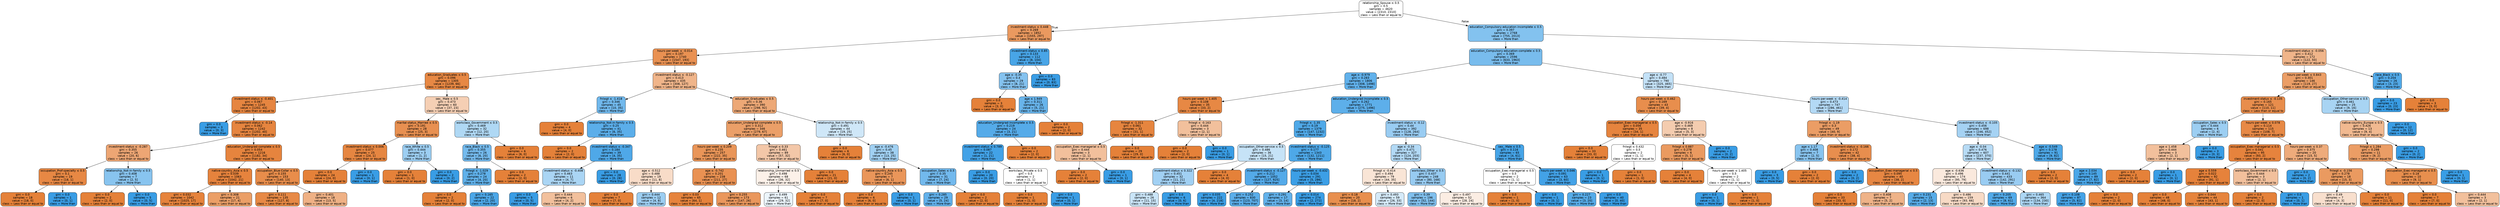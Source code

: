 digraph Tree {
node [shape=box, style="filled, rounded", color="black", fontname=helvetica] ;
edge [fontname=helvetica] ;
0 [label=<relationship_Spouse &le; 0.5<br/>gini = 0.5<br/>samples = 4620<br/>value = [2310, 2310]<br/>class = Less than or equal to>, fillcolor="#e5813900"] ;
1 [label=<investment-status &le; 0.448<br/>gini = 0.269<br/>samples = 1852<br/>value = [1555, 297]<br/>class = Less than or equal to>, fillcolor="#e58139ce"] ;
0 -> 1 [labeldistance=2.5, labelangle=45, headlabel="True"] ;
2 [label=<hours-per-week &le; -0.014<br/>gini = 0.197<br/>samples = 1740<br/>value = [1547, 193]<br/>class = Less than or equal to>, fillcolor="#e58139df"] ;
1 -> 2 ;
3 [label=<education_Graduates &le; 0.5<br/>gini = 0.096<br/>samples = 1305<br/>value = [1239, 66]<br/>class = Less than or equal to>, fillcolor="#e58139f1"] ;
2 -> 3 ;
4 [label=<investment-status &le; -0.401<br/>gini = 0.067<br/>samples = 1245<br/>value = [1202, 43]<br/>class = Less than or equal to>, fillcolor="#e58139f6"] ;
3 -> 4 ;
5 [label=<gini = 0.0<br/>samples = 3<br/>value = [0, 3]<br/>class = More than>, fillcolor="#399de5ff"] ;
4 -> 5 ;
6 [label=<investment-status &le; -0.14<br/>gini = 0.062<br/>samples = 1242<br/>value = [1202, 40]<br/>class = Less than or equal to>, fillcolor="#e58139f7"] ;
4 -> 6 ;
7 [label=<investment-status &le; -0.287<br/>gini = 0.355<br/>samples = 26<br/>value = [20, 6]<br/>class = Less than or equal to>, fillcolor="#e58139b3"] ;
6 -> 7 ;
8 [label=<occupation_Prof-specialty &le; 0.5<br/>gini = 0.1<br/>samples = 19<br/>value = [18, 1]<br/>class = Less than or equal to>, fillcolor="#e58139f1"] ;
7 -> 8 ;
9 [label=<gini = 0.0<br/>samples = 18<br/>value = [18, 0]<br/>class = Less than or equal to>, fillcolor="#e58139ff"] ;
8 -> 9 ;
10 [label=<gini = 0.0<br/>samples = 1<br/>value = [0, 1]<br/>class = More than>, fillcolor="#399de5ff"] ;
8 -> 10 ;
11 [label=<relationship_Not-in-family &le; 0.5<br/>gini = 0.408<br/>samples = 7<br/>value = [2, 5]<br/>class = More than>, fillcolor="#399de599"] ;
7 -> 11 ;
12 [label=<gini = 0.0<br/>samples = 2<br/>value = [2, 0]<br/>class = Less than or equal to>, fillcolor="#e58139ff"] ;
11 -> 12 ;
13 [label=<gini = 0.0<br/>samples = 5<br/>value = [0, 5]<br/>class = More than>, fillcolor="#399de5ff"] ;
11 -> 13 ;
14 [label=<education_Undergrad-complete &le; 0.5<br/>gini = 0.054<br/>samples = 1216<br/>value = [1182, 34]<br/>class = Less than or equal to>, fillcolor="#e58139f8"] ;
6 -> 14 ;
15 [label=<native-country_Asia &le; 0.5<br/>gini = 0.039<br/>samples = 1063<br/>value = [1042, 21]<br/>class = Less than or equal to>, fillcolor="#e58139fa"] ;
14 -> 15 ;
16 [label=<gini = 0.032<br/>samples = 1042<br/>value = [1025, 17]<br/>class = Less than or equal to>, fillcolor="#e58139fb"] ;
15 -> 16 ;
17 [label=<gini = 0.308<br/>samples = 21<br/>value = [17, 4]<br/>class = Less than or equal to>, fillcolor="#e58139c3"] ;
15 -> 17 ;
18 [label=<occupation_Blue-Collar &le; 0.5<br/>gini = 0.155<br/>samples = 153<br/>value = [140, 13]<br/>class = Less than or equal to>, fillcolor="#e58139e7"] ;
14 -> 18 ;
19 [label=<gini = 0.111<br/>samples = 135<br/>value = [127, 8]<br/>class = Less than or equal to>, fillcolor="#e58139ef"] ;
18 -> 19 ;
20 [label=<gini = 0.401<br/>samples = 18<br/>value = [13, 5]<br/>class = Less than or equal to>, fillcolor="#e581399d"] ;
18 -> 20 ;
21 [label=<sex_ Male &le; 0.5<br/>gini = 0.473<br/>samples = 60<br/>value = [37, 23]<br/>class = Less than or equal to>, fillcolor="#e5813960"] ;
3 -> 21 ;
22 [label=<marital-status_Married &le; 0.5<br/>gini = 0.191<br/>samples = 28<br/>value = [25, 3]<br/>class = Less than or equal to>, fillcolor="#e58139e0"] ;
21 -> 22 ;
23 [label=<investment-status &le; 0.006<br/>gini = 0.077<br/>samples = 25<br/>value = [24, 1]<br/>class = Less than or equal to>, fillcolor="#e58139f4"] ;
22 -> 23 ;
24 [label=<gini = 0.0<br/>samples = 24<br/>value = [24, 0]<br/>class = Less than or equal to>, fillcolor="#e58139ff"] ;
23 -> 24 ;
25 [label=<gini = 0.0<br/>samples = 1<br/>value = [0, 1]<br/>class = More than>, fillcolor="#399de5ff"] ;
23 -> 25 ;
26 [label=<race_White &le; 0.5<br/>gini = 0.444<br/>samples = 3<br/>value = [1, 2]<br/>class = More than>, fillcolor="#399de57f"] ;
22 -> 26 ;
27 [label=<gini = 0.0<br/>samples = 1<br/>value = [1, 0]<br/>class = Less than or equal to>, fillcolor="#e58139ff"] ;
26 -> 27 ;
28 [label=<gini = 0.0<br/>samples = 2<br/>value = [0, 2]<br/>class = More than>, fillcolor="#399de5ff"] ;
26 -> 28 ;
29 [label=<workclass_Government &le; 0.5<br/>gini = 0.469<br/>samples = 32<br/>value = [12, 20]<br/>class = More than>, fillcolor="#399de566"] ;
21 -> 29 ;
30 [label=<race_Black &le; 0.5<br/>gini = 0.355<br/>samples = 26<br/>value = [6, 20]<br/>class = More than>, fillcolor="#399de5b3"] ;
29 -> 30 ;
31 [label=<fnlwgt &le; -1.029<br/>gini = 0.278<br/>samples = 24<br/>value = [4, 20]<br/>class = More than>, fillcolor="#399de5cc"] ;
30 -> 31 ;
32 [label=<gini = 0.0<br/>samples = 2<br/>value = [2, 0]<br/>class = Less than or equal to>, fillcolor="#e58139ff"] ;
31 -> 32 ;
33 [label=<gini = 0.165<br/>samples = 22<br/>value = [2, 20]<br/>class = More than>, fillcolor="#399de5e6"] ;
31 -> 33 ;
34 [label=<gini = 0.0<br/>samples = 2<br/>value = [2, 0]<br/>class = Less than or equal to>, fillcolor="#e58139ff"] ;
30 -> 34 ;
35 [label=<gini = 0.0<br/>samples = 6<br/>value = [6, 0]<br/>class = Less than or equal to>, fillcolor="#e58139ff"] ;
29 -> 35 ;
36 [label=<investment-status &le; -0.127<br/>gini = 0.413<br/>samples = 435<br/>value = [308, 127]<br/>class = Less than or equal to>, fillcolor="#e5813996"] ;
2 -> 36 ;
37 [label=<fnlwgt &le; -1.418<br/>gini = 0.346<br/>samples = 45<br/>value = [10, 35]<br/>class = More than>, fillcolor="#399de5b6"] ;
36 -> 37 ;
38 [label=<gini = 0.0<br/>samples = 4<br/>value = [4, 0]<br/>class = Less than or equal to>, fillcolor="#e58139ff"] ;
37 -> 38 ;
39 [label=<relationship_Not-in-family &le; 0.5<br/>gini = 0.25<br/>samples = 41<br/>value = [6, 35]<br/>class = More than>, fillcolor="#399de5d3"] ;
37 -> 39 ;
40 [label=<gini = 0.0<br/>samples = 2<br/>value = [2, 0]<br/>class = Less than or equal to>, fillcolor="#e58139ff"] ;
39 -> 40 ;
41 [label=<investment-status &le; -0.347<br/>gini = 0.184<br/>samples = 39<br/>value = [4, 35]<br/>class = More than>, fillcolor="#399de5e2"] ;
39 -> 41 ;
42 [label=<investment-status &le; -0.408<br/>gini = 0.463<br/>samples = 11<br/>value = [4, 7]<br/>class = More than>, fillcolor="#399de56d"] ;
41 -> 42 ;
43 [label=<gini = 0.0<br/>samples = 5<br/>value = [0, 5]<br/>class = More than>, fillcolor="#399de5ff"] ;
42 -> 43 ;
44 [label=<gini = 0.444<br/>samples = 6<br/>value = [4, 2]<br/>class = Less than or equal to>, fillcolor="#e581397f"] ;
42 -> 44 ;
45 [label=<gini = 0.0<br/>samples = 28<br/>value = [0, 28]<br/>class = More than>, fillcolor="#399de5ff"] ;
41 -> 45 ;
46 [label=<education_Graduates &le; 0.5<br/>gini = 0.36<br/>samples = 390<br/>value = [298, 92]<br/>class = Less than or equal to>, fillcolor="#e58139b0"] ;
36 -> 46 ;
47 [label=<education_Undergrad-complete &le; 0.5<br/>gini = 0.312<br/>samples = 346<br/>value = [279, 67]<br/>class = Less than or equal to>, fillcolor="#e58139c2"] ;
46 -> 47 ;
48 [label=<hours-per-week &le; 0.209<br/>gini = 0.235<br/>samples = 257<br/>value = [222, 35]<br/>class = Less than or equal to>, fillcolor="#e58139d7"] ;
47 -> 48 ;
49 [label=<age &le; -0.512<br/>gini = 0.488<br/>samples = 19<br/>value = [11, 8]<br/>class = Less than or equal to>, fillcolor="#e5813946"] ;
48 -> 49 ;
50 [label=<gini = 0.0<br/>samples = 7<br/>value = [7, 0]<br/>class = Less than or equal to>, fillcolor="#e58139ff"] ;
49 -> 50 ;
51 [label=<gini = 0.444<br/>samples = 12<br/>value = [4, 8]<br/>class = More than>, fillcolor="#399de57f"] ;
49 -> 51 ;
52 [label=<age &le; -0.742<br/>gini = 0.201<br/>samples = 238<br/>value = [211, 27]<br/>class = Less than or equal to>, fillcolor="#e58139de"] ;
48 -> 52 ;
53 [label=<gini = 0.03<br/>samples = 65<br/>value = [64, 1]<br/>class = Less than or equal to>, fillcolor="#e58139fb"] ;
52 -> 53 ;
54 [label=<gini = 0.255<br/>samples = 173<br/>value = [147, 26]<br/>class = Less than or equal to>, fillcolor="#e58139d2"] ;
52 -> 54 ;
55 [label=<fnlwgt &le; 0.33<br/>gini = 0.461<br/>samples = 89<br/>value = [57, 32]<br/>class = Less than or equal to>, fillcolor="#e5813970"] ;
47 -> 55 ;
56 [label=<relationship_Unmarried &le; 0.5<br/>gini = 0.498<br/>samples = 68<br/>value = [36, 32]<br/>class = Less than or equal to>, fillcolor="#e581391c"] ;
55 -> 56 ;
57 [label=<gini = 0.499<br/>samples = 61<br/>value = [29, 32]<br/>class = More than>, fillcolor="#399de518"] ;
56 -> 57 ;
58 [label=<gini = 0.0<br/>samples = 7<br/>value = [7, 0]<br/>class = Less than or equal to>, fillcolor="#e58139ff"] ;
56 -> 58 ;
59 [label=<gini = 0.0<br/>samples = 21<br/>value = [21, 0]<br/>class = Less than or equal to>, fillcolor="#e58139ff"] ;
55 -> 59 ;
60 [label=<relationship_Not-in-family &le; 0.5<br/>gini = 0.491<br/>samples = 44<br/>value = [19, 25]<br/>class = More than>, fillcolor="#399de53d"] ;
46 -> 60 ;
61 [label=<gini = 0.0<br/>samples = 6<br/>value = [6, 0]<br/>class = Less than or equal to>, fillcolor="#e58139ff"] ;
60 -> 61 ;
62 [label=<age &le; -0.476<br/>gini = 0.45<br/>samples = 38<br/>value = [13, 25]<br/>class = More than>, fillcolor="#399de57a"] ;
60 -> 62 ;
63 [label=<native-country_Asia &le; 0.5<br/>gini = 0.245<br/>samples = 7<br/>value = [6, 1]<br/>class = Less than or equal to>, fillcolor="#e58139d4"] ;
62 -> 63 ;
64 [label=<gini = 0.0<br/>samples = 6<br/>value = [6, 0]<br/>class = Less than or equal to>, fillcolor="#e58139ff"] ;
63 -> 64 ;
65 [label=<gini = 0.0<br/>samples = 1<br/>value = [0, 1]<br/>class = More than>, fillcolor="#399de5ff"] ;
63 -> 65 ;
66 [label=<occupation_Sales &le; 0.5<br/>gini = 0.35<br/>samples = 31<br/>value = [7, 24]<br/>class = More than>, fillcolor="#399de5b5"] ;
62 -> 66 ;
67 [label=<gini = 0.285<br/>samples = 29<br/>value = [5, 24]<br/>class = More than>, fillcolor="#399de5ca"] ;
66 -> 67 ;
68 [label=<gini = 0.0<br/>samples = 2<br/>value = [2, 0]<br/>class = Less than or equal to>, fillcolor="#e58139ff"] ;
66 -> 68 ;
69 [label=<investment-status &le; 0.85<br/>gini = 0.133<br/>samples = 112<br/>value = [8, 104]<br/>class = More than>, fillcolor="#399de5eb"] ;
1 -> 69 ;
70 [label=<age &le; -0.35<br/>gini = 0.4<br/>samples = 29<br/>value = [8, 21]<br/>class = More than>, fillcolor="#399de59e"] ;
69 -> 70 ;
71 [label=<gini = 0.0<br/>samples = 3<br/>value = [3, 0]<br/>class = Less than or equal to>, fillcolor="#e58139ff"] ;
70 -> 71 ;
72 [label=<age &le; 1.949<br/>gini = 0.311<br/>samples = 26<br/>value = [5, 21]<br/>class = More than>, fillcolor="#399de5c2"] ;
70 -> 72 ;
73 [label=<education_Undergrad-incomplete &le; 0.5<br/>gini = 0.219<br/>samples = 24<br/>value = [3, 21]<br/>class = More than>, fillcolor="#399de5db"] ;
72 -> 73 ;
74 [label=<investment-status &le; 0.789<br/>gini = 0.087<br/>samples = 22<br/>value = [1, 21]<br/>class = More than>, fillcolor="#399de5f3"] ;
73 -> 74 ;
75 [label=<gini = 0.0<br/>samples = 20<br/>value = [0, 20]<br/>class = More than>, fillcolor="#399de5ff"] ;
74 -> 75 ;
76 [label=<workclass_Private &le; 0.5<br/>gini = 0.5<br/>samples = 2<br/>value = [1, 1]<br/>class = Less than or equal to>, fillcolor="#e5813900"] ;
74 -> 76 ;
77 [label=<gini = 0.0<br/>samples = 1<br/>value = [1, 0]<br/>class = Less than or equal to>, fillcolor="#e58139ff"] ;
76 -> 77 ;
78 [label=<gini = 0.0<br/>samples = 1<br/>value = [0, 1]<br/>class = More than>, fillcolor="#399de5ff"] ;
76 -> 78 ;
79 [label=<gini = 0.0<br/>samples = 2<br/>value = [2, 0]<br/>class = Less than or equal to>, fillcolor="#e58139ff"] ;
73 -> 79 ;
80 [label=<gini = 0.0<br/>samples = 2<br/>value = [2, 0]<br/>class = Less than or equal to>, fillcolor="#e58139ff"] ;
72 -> 80 ;
81 [label=<gini = 0.0<br/>samples = 83<br/>value = [0, 83]<br/>class = More than>, fillcolor="#399de5ff"] ;
69 -> 81 ;
82 [label=<education_Compulsory-education-incomplete &le; 0.5<br/>gini = 0.397<br/>samples = 2768<br/>value = [755, 2013]<br/>class = More than>, fillcolor="#399de59f"] ;
0 -> 82 [labeldistance=2.5, labelangle=-45, headlabel="False"] ;
83 [label=<education_Compulsory-education-complete &le; 0.5<br/>gini = 0.369<br/>samples = 2596<br/>value = [633, 1963]<br/>class = More than>, fillcolor="#399de5ad"] ;
82 -> 83 ;
84 [label=<age &le; -0.979<br/>gini = 0.283<br/>samples = 1806<br/>value = [308, 1498]<br/>class = More than>, fillcolor="#399de5cb"] ;
83 -> 84 ;
85 [label=<hours-per-week &le; 1.405<br/>gini = 0.108<br/>samples = 35<br/>value = [33, 2]<br/>class = Less than or equal to>, fillcolor="#e58139f0"] ;
84 -> 85 ;
86 [label=<fnlwgt &le; -1.311<br/>gini = 0.061<br/>samples = 32<br/>value = [31, 1]<br/>class = Less than or equal to>, fillcolor="#e58139f7"] ;
85 -> 86 ;
87 [label=<occupation_Exec-managerial &le; 0.5<br/>gini = 0.444<br/>samples = 3<br/>value = [2, 1]<br/>class = Less than or equal to>, fillcolor="#e581397f"] ;
86 -> 87 ;
88 [label=<gini = 0.0<br/>samples = 2<br/>value = [2, 0]<br/>class = Less than or equal to>, fillcolor="#e58139ff"] ;
87 -> 88 ;
89 [label=<gini = 0.0<br/>samples = 1<br/>value = [0, 1]<br/>class = More than>, fillcolor="#399de5ff"] ;
87 -> 89 ;
90 [label=<gini = 0.0<br/>samples = 29<br/>value = [29, 0]<br/>class = Less than or equal to>, fillcolor="#e58139ff"] ;
86 -> 90 ;
91 [label=<fnlwgt &le; -0.163<br/>gini = 0.444<br/>samples = 3<br/>value = [2, 1]<br/>class = Less than or equal to>, fillcolor="#e581397f"] ;
85 -> 91 ;
92 [label=<gini = 0.0<br/>samples = 2<br/>value = [2, 0]<br/>class = Less than or equal to>, fillcolor="#e58139ff"] ;
91 -> 92 ;
93 [label=<gini = 0.0<br/>samples = 1<br/>value = [0, 1]<br/>class = More than>, fillcolor="#399de5ff"] ;
91 -> 93 ;
94 [label=<education_Undergrad-incomplete &le; 0.5<br/>gini = 0.262<br/>samples = 1771<br/>value = [275, 1496]<br/>class = More than>, fillcolor="#399de5d0"] ;
84 -> 94 ;
95 [label=<fnlwgt &le; -1.35<br/>gini = 0.19<br/>samples = 1379<br/>value = [147, 1232]<br/>class = More than>, fillcolor="#399de5e1"] ;
94 -> 95 ;
96 [label=<occupation_Other-service &le; 0.5<br/>gini = 0.486<br/>samples = 36<br/>value = [15, 21]<br/>class = More than>, fillcolor="#399de549"] ;
95 -> 96 ;
97 [label=<investment-status &le; 0.322<br/>gini = 0.451<br/>samples = 32<br/>value = [11, 21]<br/>class = More than>, fillcolor="#399de579"] ;
96 -> 97 ;
98 [label=<gini = 0.488<br/>samples = 26<br/>value = [11, 15]<br/>class = More than>, fillcolor="#399de544"] ;
97 -> 98 ;
99 [label=<gini = 0.0<br/>samples = 6<br/>value = [0, 6]<br/>class = More than>, fillcolor="#399de5ff"] ;
97 -> 99 ;
100 [label=<gini = 0.0<br/>samples = 4<br/>value = [4, 0]<br/>class = Less than or equal to>, fillcolor="#e58139ff"] ;
96 -> 100 ;
101 [label=<investment-status &le; -0.125<br/>gini = 0.177<br/>samples = 1343<br/>value = [132, 1211]<br/>class = More than>, fillcolor="#399de5e3"] ;
95 -> 101 ;
102 [label=<investment-status &le; -0.127<br/>gini = 0.212<br/>samples = 1052<br/>value = [127, 925]<br/>class = More than>, fillcolor="#399de5dc"] ;
101 -> 102 ;
103 [label=<gini = 0.035<br/>samples = 222<br/>value = [4, 218]<br/>class = More than>, fillcolor="#399de5fa"] ;
102 -> 103 ;
104 [label=<gini = 0.252<br/>samples = 830<br/>value = [123, 707]<br/>class = More than>, fillcolor="#399de5d3"] ;
102 -> 104 ;
105 [label=<hours-per-week &le; -0.432<br/>gini = 0.034<br/>samples = 291<br/>value = [5, 286]<br/>class = More than>, fillcolor="#399de5fb"] ;
101 -> 105 ;
106 [label=<gini = 0.291<br/>samples = 17<br/>value = [3, 14]<br/>class = More than>, fillcolor="#399de5c8"] ;
105 -> 106 ;
107 [label=<gini = 0.014<br/>samples = 274<br/>value = [2, 272]<br/>class = More than>, fillcolor="#399de5fd"] ;
105 -> 107 ;
108 [label=<investment-status &le; -0.12<br/>gini = 0.44<br/>samples = 392<br/>value = [128, 264]<br/>class = More than>, fillcolor="#399de583"] ;
94 -> 108 ;
109 [label=<age &le; -0.34<br/>gini = 0.471<br/>samples = 327<br/>value = [124, 203]<br/>class = More than>, fillcolor="#399de563"] ;
108 -> 109 ;
110 [label=<fnlwgt &le; -0.414<br/>gini = 0.494<br/>samples = 79<br/>value = [44, 35]<br/>class = Less than or equal to>, fillcolor="#e5813934"] ;
109 -> 110 ;
111 [label=<gini = 0.18<br/>samples = 20<br/>value = [18, 2]<br/>class = Less than or equal to>, fillcolor="#e58139e3"] ;
110 -> 111 ;
112 [label=<gini = 0.493<br/>samples = 59<br/>value = [26, 33]<br/>class = More than>, fillcolor="#399de536"] ;
110 -> 112 ;
113 [label=<workclass_Other &le; 0.5<br/>gini = 0.437<br/>samples = 248<br/>value = [80, 168]<br/>class = More than>, fillcolor="#399de586"] ;
109 -> 113 ;
114 [label=<gini = 0.39<br/>samples = 196<br/>value = [52, 144]<br/>class = More than>, fillcolor="#399de5a3"] ;
113 -> 114 ;
115 [label=<gini = 0.497<br/>samples = 52<br/>value = [28, 24]<br/>class = Less than or equal to>, fillcolor="#e5813924"] ;
113 -> 115 ;
116 [label=<sex_ Male &le; 0.5<br/>gini = 0.116<br/>samples = 65<br/>value = [4, 61]<br/>class = More than>, fillcolor="#399de5ee"] ;
108 -> 116 ;
117 [label=<occupation_Exec-managerial &le; 0.5<br/>gini = 0.5<br/>samples = 2<br/>value = [1, 1]<br/>class = Less than or equal to>, fillcolor="#e5813900"] ;
116 -> 117 ;
118 [label=<gini = 0.0<br/>samples = 1<br/>value = [1, 0]<br/>class = Less than or equal to>, fillcolor="#e58139ff"] ;
117 -> 118 ;
119 [label=<gini = 0.0<br/>samples = 1<br/>value = [0, 1]<br/>class = More than>, fillcolor="#399de5ff"] ;
117 -> 119 ;
120 [label=<hours-per-week &le; 0.046<br/>gini = 0.091<br/>samples = 63<br/>value = [3, 60]<br/>class = More than>, fillcolor="#399de5f2"] ;
116 -> 120 ;
121 [label=<gini = 0.227<br/>samples = 23<br/>value = [3, 20]<br/>class = More than>, fillcolor="#399de5d9"] ;
120 -> 121 ;
122 [label=<gini = 0.0<br/>samples = 40<br/>value = [0, 40]<br/>class = More than>, fillcolor="#399de5ff"] ;
120 -> 122 ;
123 [label=<age &le; -0.77<br/>gini = 0.484<br/>samples = 790<br/>value = [325, 465]<br/>class = More than>, fillcolor="#399de54d"] ;
83 -> 123 ;
124 [label=<hours-per-week &le; 0.462<br/>gini = 0.169<br/>samples = 43<br/>value = [39, 4]<br/>class = Less than or equal to>, fillcolor="#e58139e5"] ;
123 -> 124 ;
125 [label=<occupation_Exec-managerial &le; 0.5<br/>gini = 0.056<br/>samples = 35<br/>value = [34, 1]<br/>class = Less than or equal to>, fillcolor="#e58139f8"] ;
124 -> 125 ;
126 [label=<gini = 0.0<br/>samples = 33<br/>value = [33, 0]<br/>class = Less than or equal to>, fillcolor="#e58139ff"] ;
125 -> 126 ;
127 [label=<fnlwgt &le; 0.432<br/>gini = 0.5<br/>samples = 2<br/>value = [1, 1]<br/>class = Less than or equal to>, fillcolor="#e5813900"] ;
125 -> 127 ;
128 [label=<gini = 0.0<br/>samples = 1<br/>value = [0, 1]<br/>class = More than>, fillcolor="#399de5ff"] ;
127 -> 128 ;
129 [label=<gini = 0.0<br/>samples = 1<br/>value = [1, 0]<br/>class = Less than or equal to>, fillcolor="#e58139ff"] ;
127 -> 129 ;
130 [label=<age &le; -0.916<br/>gini = 0.469<br/>samples = 8<br/>value = [5, 3]<br/>class = Less than or equal to>, fillcolor="#e5813966"] ;
124 -> 130 ;
131 [label=<fnlwgt &le; 0.887<br/>gini = 0.278<br/>samples = 6<br/>value = [5, 1]<br/>class = Less than or equal to>, fillcolor="#e58139cc"] ;
130 -> 131 ;
132 [label=<gini = 0.0<br/>samples = 4<br/>value = [4, 0]<br/>class = Less than or equal to>, fillcolor="#e58139ff"] ;
131 -> 132 ;
133 [label=<hours-per-week &le; 1.405<br/>gini = 0.5<br/>samples = 2<br/>value = [1, 1]<br/>class = Less than or equal to>, fillcolor="#e5813900"] ;
131 -> 133 ;
134 [label=<gini = 0.0<br/>samples = 1<br/>value = [0, 1]<br/>class = More than>, fillcolor="#399de5ff"] ;
133 -> 134 ;
135 [label=<gini = 0.0<br/>samples = 1<br/>value = [1, 0]<br/>class = Less than or equal to>, fillcolor="#e58139ff"] ;
133 -> 135 ;
136 [label=<gini = 0.0<br/>samples = 2<br/>value = [0, 2]<br/>class = More than>, fillcolor="#399de5ff"] ;
130 -> 136 ;
137 [label=<hours-per-week &le; -0.414<br/>gini = 0.473<br/>samples = 747<br/>value = [286, 461]<br/>class = More than>, fillcolor="#399de561"] ;
123 -> 137 ;
138 [label=<fnlwgt &le; -1.19<br/>gini = 0.3<br/>samples = 49<br/>value = [40, 9]<br/>class = Less than or equal to>, fillcolor="#e58139c6"] ;
137 -> 138 ;
139 [label=<age &le; 1.17<br/>gini = 0.408<br/>samples = 7<br/>value = [2, 5]<br/>class = More than>, fillcolor="#399de599"] ;
138 -> 139 ;
140 [label=<gini = 0.0<br/>samples = 5<br/>value = [0, 5]<br/>class = More than>, fillcolor="#399de5ff"] ;
139 -> 140 ;
141 [label=<gini = 0.0<br/>samples = 2<br/>value = [2, 0]<br/>class = Less than or equal to>, fillcolor="#e58139ff"] ;
139 -> 141 ;
142 [label=<investment-status &le; -0.166<br/>gini = 0.172<br/>samples = 42<br/>value = [38, 4]<br/>class = Less than or equal to>, fillcolor="#e58139e4"] ;
138 -> 142 ;
143 [label=<gini = 0.0<br/>samples = 2<br/>value = [0, 2]<br/>class = More than>, fillcolor="#399de5ff"] ;
142 -> 143 ;
144 [label=<occupation_Exec-managerial &le; 0.5<br/>gini = 0.095<br/>samples = 40<br/>value = [38, 2]<br/>class = Less than or equal to>, fillcolor="#e58139f2"] ;
142 -> 144 ;
145 [label=<gini = 0.0<br/>samples = 33<br/>value = [33, 0]<br/>class = Less than or equal to>, fillcolor="#e58139ff"] ;
144 -> 145 ;
146 [label=<gini = 0.408<br/>samples = 7<br/>value = [5, 2]<br/>class = Less than or equal to>, fillcolor="#e5813999"] ;
144 -> 146 ;
147 [label=<investment-status &le; -0.105<br/>gini = 0.456<br/>samples = 698<br/>value = [246, 452]<br/>class = More than>, fillcolor="#399de574"] ;
137 -> 147 ;
148 [label=<age &le; -0.04<br/>gini = 0.476<br/>samples = 607<br/>value = [237, 370]<br/>class = More than>, fillcolor="#399de55c"] ;
147 -> 148 ;
149 [label=<age &le; -0.636<br/>gini = 0.496<br/>samples = 174<br/>value = [95, 79]<br/>class = Less than or equal to>, fillcolor="#e581392b"] ;
148 -> 149 ;
150 [label=<gini = 0.231<br/>samples = 15<br/>value = [2, 13]<br/>class = More than>, fillcolor="#399de5d8"] ;
149 -> 150 ;
151 [label=<gini = 0.486<br/>samples = 159<br/>value = [93, 66]<br/>class = Less than or equal to>, fillcolor="#e581394a"] ;
149 -> 151 ;
152 [label=<investment-status &le; -0.132<br/>gini = 0.441<br/>samples = 433<br/>value = [142, 291]<br/>class = More than>, fillcolor="#399de583"] ;
148 -> 152 ;
153 [label=<gini = 0.205<br/>samples = 69<br/>value = [8, 61]<br/>class = More than>, fillcolor="#399de5de"] ;
152 -> 153 ;
154 [label=<gini = 0.465<br/>samples = 364<br/>value = [134, 230]<br/>class = More than>, fillcolor="#399de56a"] ;
152 -> 154 ;
155 [label=<age &le; -0.549<br/>gini = 0.178<br/>samples = 91<br/>value = [9, 82]<br/>class = More than>, fillcolor="#399de5e3"] ;
147 -> 155 ;
156 [label=<gini = 0.0<br/>samples = 2<br/>value = [2, 0]<br/>class = Less than or equal to>, fillcolor="#e58139ff"] ;
155 -> 156 ;
157 [label=<age &le; 2.034<br/>gini = 0.145<br/>samples = 89<br/>value = [7, 82]<br/>class = More than>, fillcolor="#399de5e9"] ;
155 -> 157 ;
158 [label=<gini = 0.108<br/>samples = 87<br/>value = [5, 82]<br/>class = More than>, fillcolor="#399de5ef"] ;
157 -> 158 ;
159 [label=<gini = 0.0<br/>samples = 2<br/>value = [2, 0]<br/>class = Less than or equal to>, fillcolor="#e58139ff"] ;
157 -> 159 ;
160 [label=<investment-status &le; -0.056<br/>gini = 0.412<br/>samples = 172<br/>value = [122, 50]<br/>class = Less than or equal to>, fillcolor="#e5813996"] ;
82 -> 160 ;
161 [label=<hours-per-week &le; 0.843<br/>gini = 0.301<br/>samples = 146<br/>value = [119, 27]<br/>class = Less than or equal to>, fillcolor="#e58139c5"] ;
160 -> 161 ;
162 [label=<investment-status &le; -0.135<br/>gini = 0.165<br/>samples = 121<br/>value = [110, 11]<br/>class = Less than or equal to>, fillcolor="#e58139e6"] ;
161 -> 162 ;
163 [label=<occupation_Sales &le; 0.5<br/>gini = 0.444<br/>samples = 6<br/>value = [2, 4]<br/>class = More than>, fillcolor="#399de57f"] ;
162 -> 163 ;
164 [label=<age &le; 1.458<br/>gini = 0.444<br/>samples = 3<br/>value = [2, 1]<br/>class = Less than or equal to>, fillcolor="#e581397f"] ;
163 -> 164 ;
165 [label=<gini = 0.0<br/>samples = 2<br/>value = [2, 0]<br/>class = Less than or equal to>, fillcolor="#e58139ff"] ;
164 -> 165 ;
166 [label=<gini = 0.0<br/>samples = 1<br/>value = [0, 1]<br/>class = More than>, fillcolor="#399de5ff"] ;
164 -> 166 ;
167 [label=<gini = 0.0<br/>samples = 3<br/>value = [0, 3]<br/>class = More than>, fillcolor="#399de5ff"] ;
163 -> 167 ;
168 [label=<hours-per-week &le; 0.078<br/>gini = 0.114<br/>samples = 115<br/>value = [108, 7]<br/>class = Less than or equal to>, fillcolor="#e58139ee"] ;
162 -> 168 ;
169 [label=<occupation_Exec-managerial &le; 0.5<br/>gini = 0.041<br/>samples = 95<br/>value = [93, 2]<br/>class = Less than or equal to>, fillcolor="#e58139fa"] ;
168 -> 169 ;
170 [label=<age &le; 0.559<br/>gini = 0.022<br/>samples = 92<br/>value = [91, 1]<br/>class = Less than or equal to>, fillcolor="#e58139fc"] ;
169 -> 170 ;
171 [label=<gini = 0.0<br/>samples = 48<br/>value = [48, 0]<br/>class = Less than or equal to>, fillcolor="#e58139ff"] ;
170 -> 171 ;
172 [label=<gini = 0.044<br/>samples = 44<br/>value = [43, 1]<br/>class = Less than or equal to>, fillcolor="#e58139f9"] ;
170 -> 172 ;
173 [label=<workclass_Government &le; 0.5<br/>gini = 0.444<br/>samples = 3<br/>value = [2, 1]<br/>class = Less than or equal to>, fillcolor="#e581397f"] ;
169 -> 173 ;
174 [label=<gini = 0.0<br/>samples = 2<br/>value = [2, 0]<br/>class = Less than or equal to>, fillcolor="#e58139ff"] ;
173 -> 174 ;
175 [label=<gini = 0.0<br/>samples = 1<br/>value = [0, 1]<br/>class = More than>, fillcolor="#399de5ff"] ;
173 -> 175 ;
176 [label=<hours-per-week &le; 0.37<br/>gini = 0.375<br/>samples = 20<br/>value = [15, 5]<br/>class = Less than or equal to>, fillcolor="#e58139aa"] ;
168 -> 176 ;
177 [label=<gini = 0.0<br/>samples = 2<br/>value = [0, 2]<br/>class = More than>, fillcolor="#399de5ff"] ;
176 -> 177 ;
178 [label=<fnlwgt &le; -0.156<br/>gini = 0.278<br/>samples = 18<br/>value = [15, 3]<br/>class = Less than or equal to>, fillcolor="#e58139cc"] ;
176 -> 178 ;
179 [label=<gini = 0.49<br/>samples = 7<br/>value = [4, 3]<br/>class = Less than or equal to>, fillcolor="#e5813940"] ;
178 -> 179 ;
180 [label=<gini = 0.0<br/>samples = 11<br/>value = [11, 0]<br/>class = Less than or equal to>, fillcolor="#e58139ff"] ;
178 -> 180 ;
181 [label=<occupation_Other-service &le; 0.5<br/>gini = 0.461<br/>samples = 25<br/>value = [9, 16]<br/>class = More than>, fillcolor="#399de570"] ;
161 -> 181 ;
182 [label=<native-country_Europe &le; 0.5<br/>gini = 0.426<br/>samples = 13<br/>value = [9, 4]<br/>class = Less than or equal to>, fillcolor="#e581398e"] ;
181 -> 182 ;
183 [label=<fnlwgt &le; 1.284<br/>gini = 0.298<br/>samples = 11<br/>value = [9, 2]<br/>class = Less than or equal to>, fillcolor="#e58139c6"] ;
182 -> 183 ;
184 [label=<occupation_Exec-managerial &le; 0.5<br/>gini = 0.18<br/>samples = 10<br/>value = [9, 1]<br/>class = Less than or equal to>, fillcolor="#e58139e3"] ;
183 -> 184 ;
185 [label=<gini = 0.0<br/>samples = 7<br/>value = [7, 0]<br/>class = Less than or equal to>, fillcolor="#e58139ff"] ;
184 -> 185 ;
186 [label=<gini = 0.444<br/>samples = 3<br/>value = [2, 1]<br/>class = Less than or equal to>, fillcolor="#e581397f"] ;
184 -> 186 ;
187 [label=<gini = 0.0<br/>samples = 1<br/>value = [0, 1]<br/>class = More than>, fillcolor="#399de5ff"] ;
183 -> 187 ;
188 [label=<gini = 0.0<br/>samples = 2<br/>value = [0, 2]<br/>class = More than>, fillcolor="#399de5ff"] ;
182 -> 188 ;
189 [label=<gini = 0.0<br/>samples = 12<br/>value = [0, 12]<br/>class = More than>, fillcolor="#399de5ff"] ;
181 -> 189 ;
190 [label=<race_Black &le; 0.5<br/>gini = 0.204<br/>samples = 26<br/>value = [3, 23]<br/>class = More than>, fillcolor="#399de5de"] ;
160 -> 190 ;
191 [label=<gini = 0.0<br/>samples = 23<br/>value = [0, 23]<br/>class = More than>, fillcolor="#399de5ff"] ;
190 -> 191 ;
192 [label=<gini = 0.0<br/>samples = 3<br/>value = [3, 0]<br/>class = Less than or equal to>, fillcolor="#e58139ff"] ;
190 -> 192 ;
}